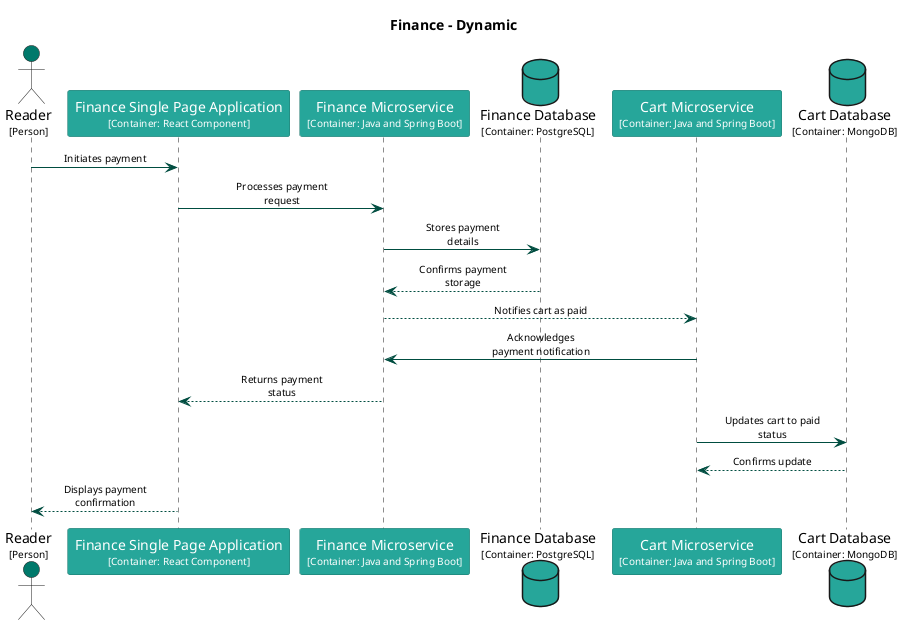 @startuml
set separator none
title Finance - Dynamic

skinparam {
  arrowFontSize 10
  defaultTextAlignment center
  wrapWidth 200
  maxMessageSize 100
}

hide stereotype

skinparam sequenceParticipant<<Cart.CartDatabase>> {
  BackgroundColor #26a69a
  FontColor #ffffff
  BorderColor #1a746b
  shadowing false
}
skinparam sequenceParticipant<<Cart.CartMicroservice>> {
  BackgroundColor #26a69a
  FontColor #ffffff
  BorderColor #1a746b
  shadowing false
}
skinparam sequenceParticipant<<Finance.FinanceDatabase>> {
  BackgroundColor #26a69a
  FontColor #ffffff
  BorderColor #1a746b
  shadowing false
}
skinparam sequenceParticipant<<Finance.FinanceMicroservice>> {
  BackgroundColor #26a69a
  FontColor #ffffff
  BorderColor #1a746b
  shadowing false
}
skinparam sequenceParticipant<<Finance.FinanceSinglePageApplication>> {
  BackgroundColor #26a69a
  FontColor #ffffff
  BorderColor #1a746b
  shadowing false
}
skinparam sequenceParticipant<<Reader>> {
  BackgroundColor #00796b
  FontColor #ffffff
  BorderColor #00544a
  shadowing false
}

actor "Reader\n<size:10>[Person]</size>" as Reader <<Reader>> #00796b
participant "Finance Single Page Application\n<size:10>[Container: React Component]</size>" as Finance.FinanceSinglePageApplication <<Finance.FinanceSinglePageApplication>> #26a69a
participant "Finance Microservice\n<size:10>[Container: Java and Spring Boot]</size>" as Finance.FinanceMicroservice <<Finance.FinanceMicroservice>> #26a69a
database "Finance Database\n<size:10>[Container: PostgreSQL]</size>" as Finance.FinanceDatabase <<Finance.FinanceDatabase>> #26a69a
participant "Cart Microservice\n<size:10>[Container: Java and Spring Boot]</size>" as Cart.CartMicroservice <<Cart.CartMicroservice>> #26a69a
database "Cart Database\n<size:10>[Container: MongoDB]</size>" as Cart.CartDatabase <<Cart.CartDatabase>> #26a69a
Reader -[#004d40]> Finance.FinanceSinglePageApplication : Initiates payment
Finance.FinanceSinglePageApplication -[#004d40]> Finance.FinanceMicroservice : Processes payment request
Finance.FinanceMicroservice -[#004d40]> Finance.FinanceDatabase : Stores payment details
Finance.FinanceMicroservice <-[#004d40]- Finance.FinanceDatabase : Confirms payment storage
Cart.CartMicroservice <-[#004d40]- Finance.FinanceMicroservice : Notifies cart as paid
Cart.CartMicroservice -[#004d40]> Finance.FinanceMicroservice : Acknowledges payment notification
Finance.FinanceSinglePageApplication <-[#004d40]- Finance.FinanceMicroservice : Returns payment status
Cart.CartMicroservice -[#004d40]> Cart.CartDatabase : Updates cart to paid status
Cart.CartMicroservice <-[#004d40]- Cart.CartDatabase : Confirms update
Reader <-[#004d40]- Finance.FinanceSinglePageApplication : Displays payment confirmation
@enduml